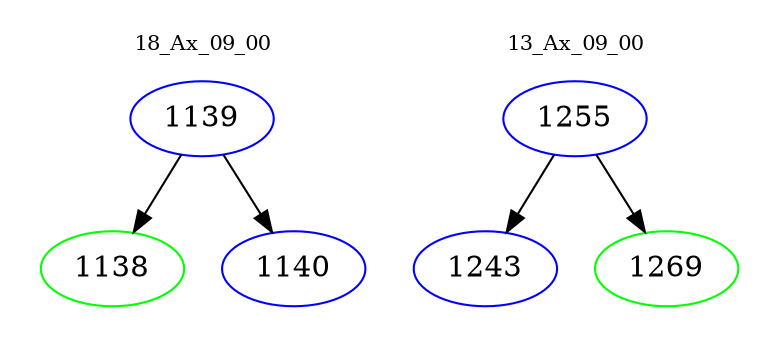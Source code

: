 digraph{
subgraph cluster_0 {
color = white
label = "18_Ax_09_00";
fontsize=10;
T0_1139 [label="1139", color="blue"]
T0_1139 -> T0_1138 [color="black"]
T0_1138 [label="1138", color="green"]
T0_1139 -> T0_1140 [color="black"]
T0_1140 [label="1140", color="blue"]
}
subgraph cluster_1 {
color = white
label = "13_Ax_09_00";
fontsize=10;
T1_1255 [label="1255", color="blue"]
T1_1255 -> T1_1243 [color="black"]
T1_1243 [label="1243", color="blue"]
T1_1255 -> T1_1269 [color="black"]
T1_1269 [label="1269", color="green"]
}
}
